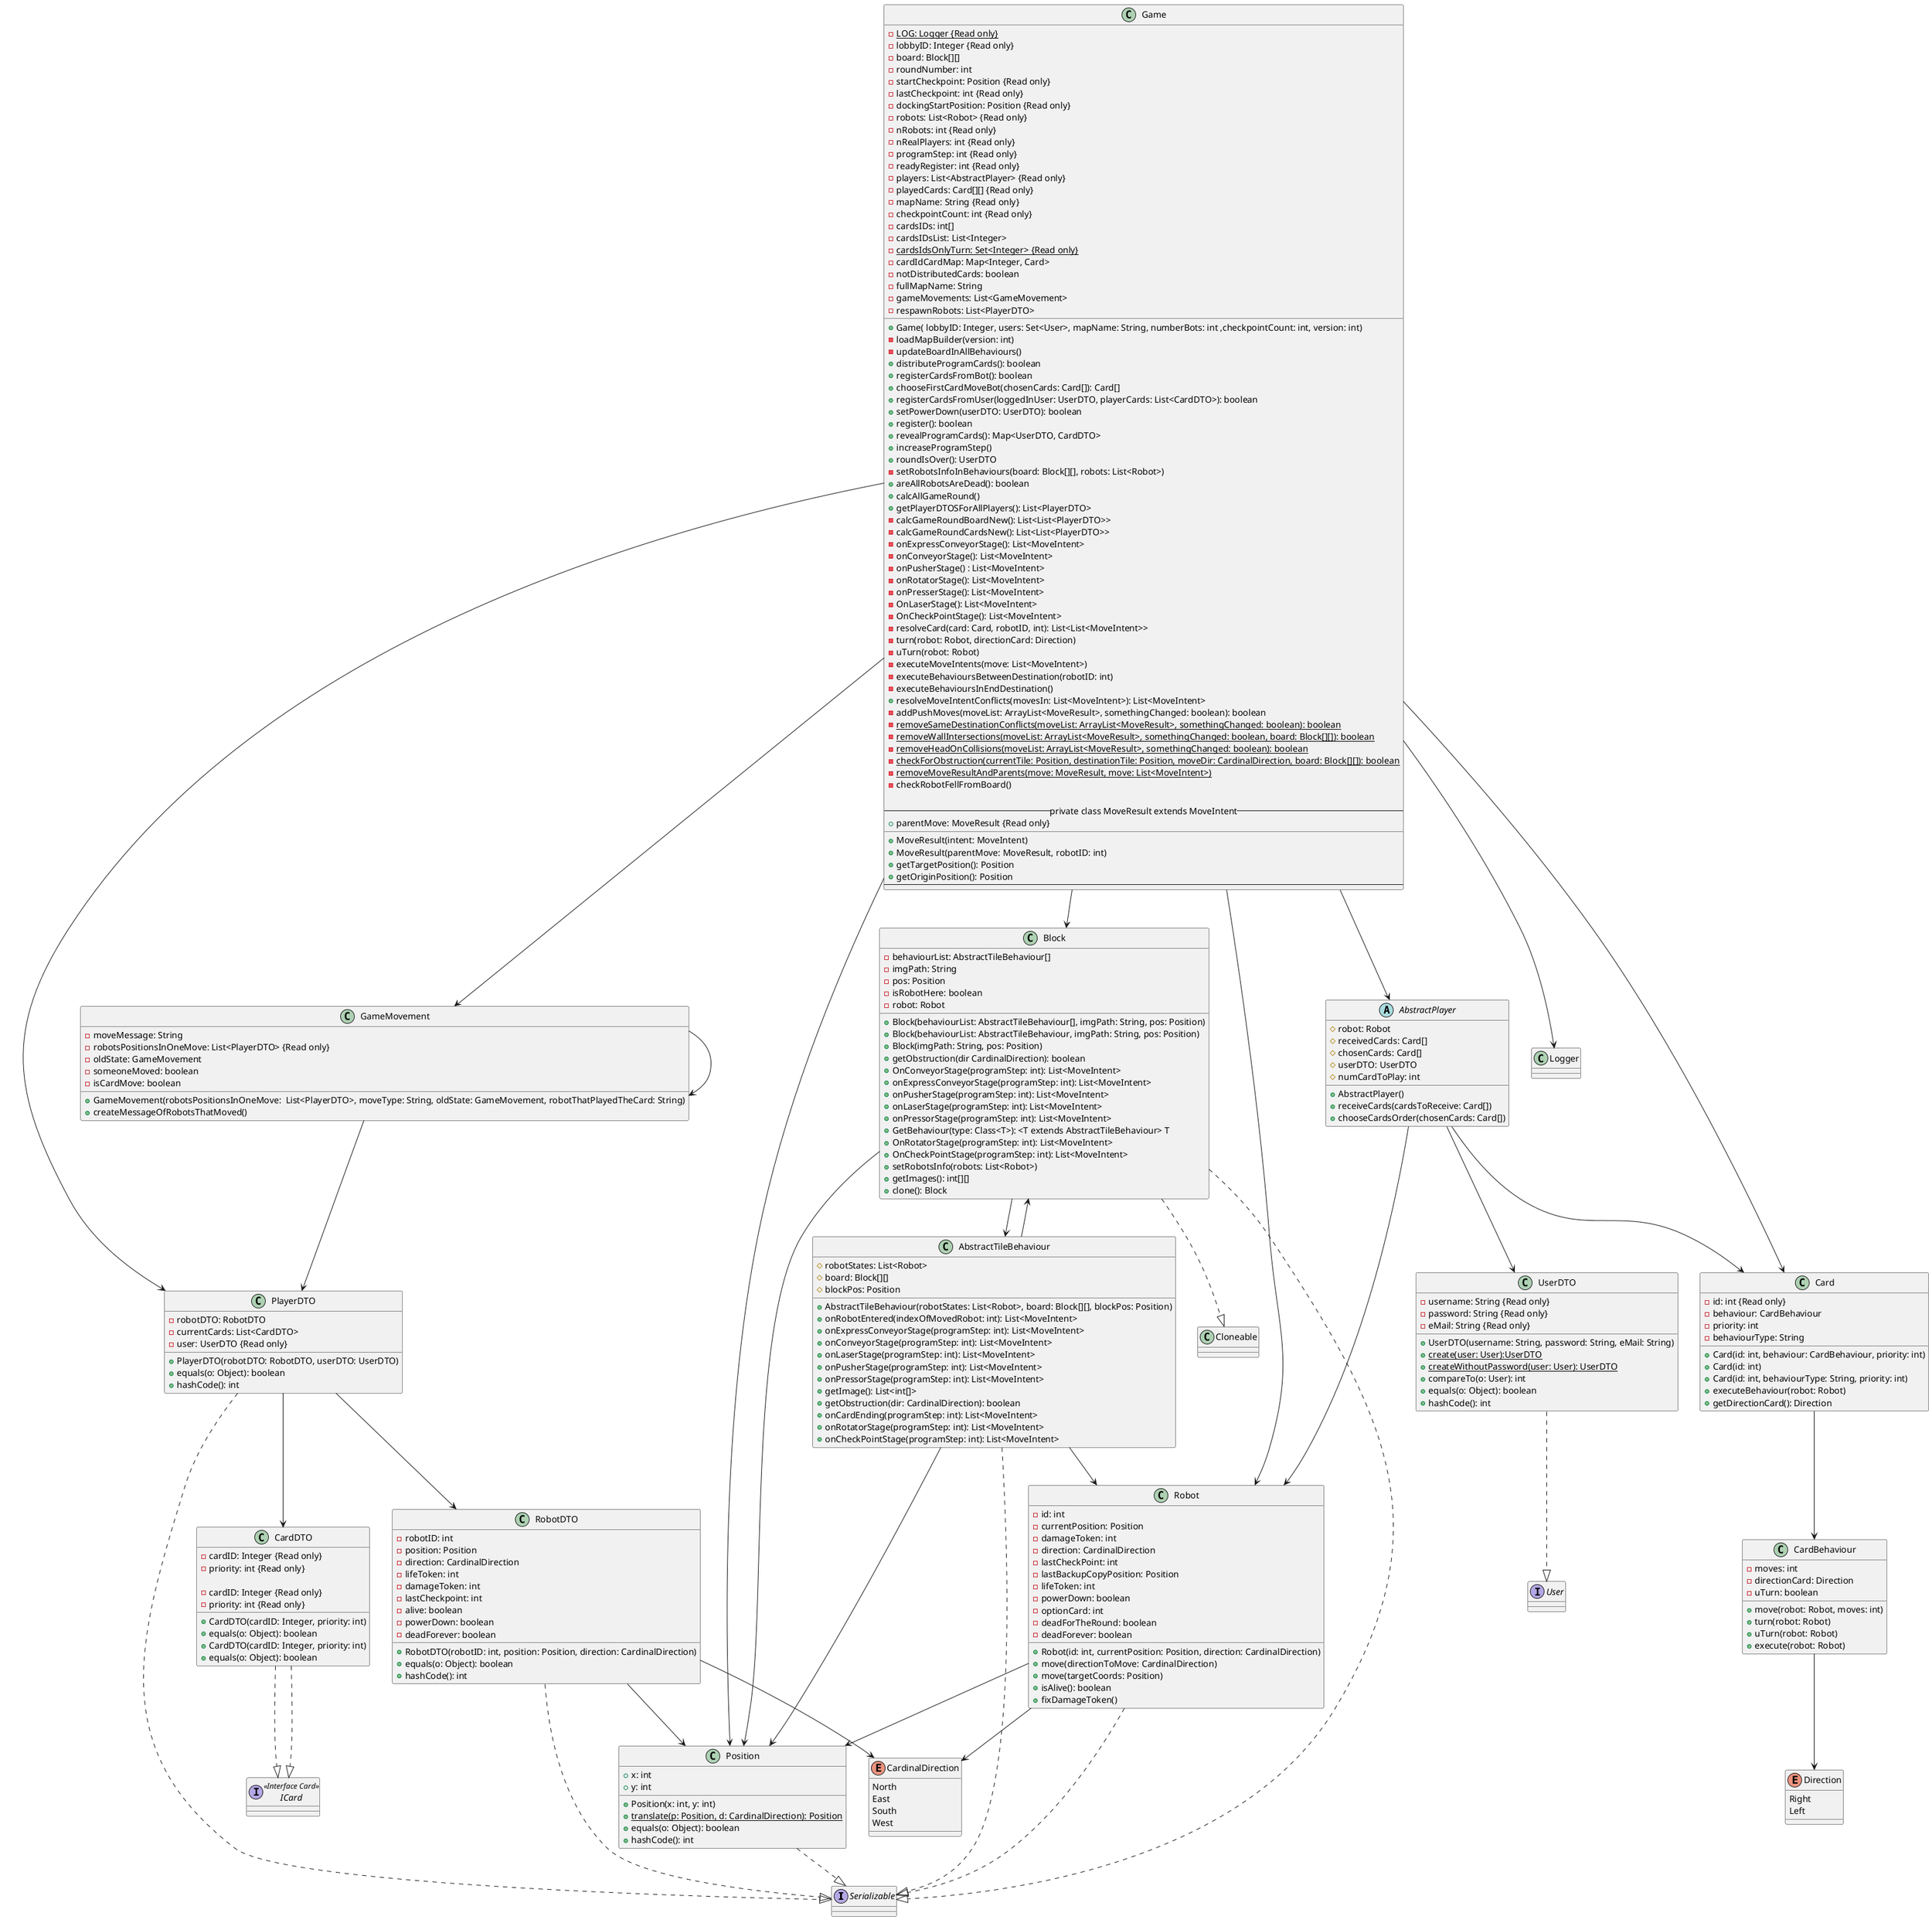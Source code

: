 @startuml
interface Serializable
interface User
interface ICard <<Interface Card>>

Game --> Logger
Game --> Block
Game --> Position
Game --> Robot
Game --> Card
Game --> GameMovement
Game --> PlayerDTO
Game --> AbstractPlayer

AbstractPlayer --> Robot
AbstractPlayer --> Card
AbstractPlayer --> UserDTO

UserDTO ..|> User

Card --> CardBehaviour

CardBehaviour --> Direction

GameMovement --> PlayerDTO
GameMovement --> GameMovement

PlayerDTO ..|> Serializable
PlayerDTO --> RobotDTO
PlayerDTO --> CardDTO

CardDTO ..|> ICard

RobotDTO ..|> Serializable
RobotDTO --> Position
RobotDTO --> CardinalDirection

Block ..|> Serializable
Block ..|> Cloneable
Block --> AbstractTileBehaviour
Block --> Position

AbstractTileBehaviour ..|> Serializable
AbstractTileBehaviour --> Robot
AbstractTileBehaviour --> Block
AbstractTileBehaviour --> Position

Position ..|> Serializable

Robot ..|> Serializable
Robot --> Position
Robot --> CardinalDirection

CardDTO ..|> ICard

class CardDTO{
    - cardID: Integer {Read only}
    - priority: int {Read only}

    + CardDTO(cardID: Integer, priority: int)
    + equals(o: Object): boolean
}
class Robot{
    - id: int
    - currentPosition: Position
    - damageToken: int
    - direction: CardinalDirection
    - lastCheckPoint: int
    - lastBackupCopyPosition: Position
    - lifeToken: int
    - powerDown: boolean
    - optionCard: int
    - deadForTheRound: boolean
    - deadForever: boolean

    + Robot(id: int, currentPosition: Position, direction: CardinalDirection)
    + move(directionToMove: CardinalDirection)
    + move(targetCoords: Position)
    + isAlive(): boolean
    + fixDamageToken()
}
class Position{
    + x: int
    + y: int

    + Position(x: int, y: int)
    + {static} translate(p: Position, d: CardinalDirection): Position
    + equals(o: Object): boolean
    + hashCode(): int
}
class AbstractTileBehaviour{
    # robotStates: List<Robot>
    # board: Block[][]
    # blockPos: Position

    + AbstractTileBehaviour(robotStates: List<Robot>, board: Block[][], blockPos: Position)
    + onRobotEntered(indexOfMovedRobot: int): List<MoveIntent>
    + onExpressConveyorStage(programStep: int): List<MoveIntent>
    + onConveyorStage(programStep: int): List<MoveIntent>
    + onLaserStage(programStep: int): List<MoveIntent>
    + onPusherStage(programStep: int): List<MoveIntent>
    + onPressorStage(programStep: int): List<MoveIntent>
    + getImage(): List<int[]>
    + getObstruction(dir: CardinalDirection): boolean
    + onCardEnding(programStep: int): List<MoveIntent>
    + onRotatorStage(programStep: int): List<MoveIntent>
    + onCheckPointStage(programStep: int): List<MoveIntent>
}
class Block{
    - behaviourList: AbstractTileBehaviour[]
    - imgPath: String
    - pos: Position
    - isRobotHere: boolean
    - robot: Robot

    + Block(behaviourList: AbstractTileBehaviour[], imgPath: String, pos: Position)
    + Block(behaviourList: AbstractTileBehaviour, imgPath: String, pos: Position)
    + Block(imgPath: String, pos: Position)
    + getObstruction(dir CardinalDirection): boolean
    + OnConveyorStage(programStep: int): List<MoveIntent>
    + onExpressConveyorStage(programStep: int): List<MoveIntent>
    + onPusherStage(programStep: int): List<MoveIntent>
    + onLaserStage(programStep: int): List<MoveIntent>
    + onPressorStage(programStep: int): List<MoveIntent>
    + GetBehaviour(type: Class<T>): <T extends AbstractTileBehaviour> T
    + OnRotatorStage(programStep: int): List<MoveIntent>
    + OnCheckPointStage(programStep: int): List<MoveIntent>
    + setRobotsInfo(robots: List<Robot>)
    + getImages(): int[][]
    + clone(): Block
}
enum CardinalDirection{
    North
    East
    South
    West
}
class RobotDTO{
    - robotID: int
    - position: Position
    - direction: CardinalDirection
    - lifeToken: int
    - damageToken: int
    - lastCheckpoint: int
    - alive: boolean
    - powerDown: boolean
    - deadForever: boolean

    + RobotDTO(robotID: int, position: Position, direction: CardinalDirection)
    + equals(o: Object): boolean
    + hashCode(): int

}
class CardDTO{
    - cardID: Integer {Read only}
    - priority: int {Read only}

    + CardDTO(cardID: Integer, priority: int)
    + equals(o: Object): boolean
}
class PlayerDTO{
    - robotDTO: RobotDTO
    - currentCards: List<CardDTO>
    - user: UserDTO {Read only}

    + PlayerDTO(robotDTO: RobotDTO, userDTO: UserDTO)
    + equals(o: Object): boolean
    + hashCode(): int
}
class GameMovement{
    - moveMessage: String
    - robotsPositionsInOneMove: List<PlayerDTO> {Read only}
    - oldState: GameMovement
    - someoneMoved: boolean
    - isCardMove: boolean

    + GameMovement(robotsPositionsInOneMove:  List<PlayerDTO>, moveType: String, oldState: GameMovement, robotThatPlayedTheCard: String)
    + createMessageOfRobotsThatMoved()

}
enum Direction{
Right
Left
}
class CardBehaviour{
    - moves: int
    - directionCard: Direction
    - uTurn: boolean

    + move(robot: Robot, moves: int)
    + turn(robot: Robot)
    + uTurn(robot: Robot)
    + execute(robot: Robot)
}
class Card{
    - id: int {Read only}
    - behaviour: CardBehaviour
    - priority: int
    - behaviourType: String

    + Card(id: int, behaviour: CardBehaviour, priority: int)
    + Card(id: int)
    + Card(id: int, behaviourType: String, priority: int)
    + executeBehaviour(robot: Robot)
    + getDirectionCard(): Direction

}
class UserDTO{
    - username: String {Read only}
    - password: String {Read only}
    - eMail: String {Read only}

    + UserDTO(username: String, password: String, eMail: String)
    + {static} create(user: User):UserDTO
    + {static} createWithoutPassword(user: User): UserDTO
    + compareTo(o: User): int
    + equals(o: Object): boolean
    + hashCode(): int
}
abstract class AbstractPlayer{
    # robot: Robot
    # receivedCards: Card[]
    # chosenCards: Card[]
    # userDTO: UserDTO
    # numCardToPlay: int

    + AbstractPlayer()
    + receiveCards(cardsToReceive: Card[])
    + chooseCardsOrder(chosenCards: Card[])
}
class Game {
    - {static} LOG: Logger {Read only}
    - lobbyID: Integer {Read only}
    - board: Block[][]
    - roundNumber: int
    - startCheckpoint: Position {Read only}
    - lastCheckpoint: int {Read only}
    - dockingStartPosition: Position {Read only}
    - robots: List<Robot> {Read only}
    - nRobots: int {Read only}
    - nRealPlayers: int {Read only}
    - programStep: int {Read only}
    - readyRegister: int {Read only}
    - players: List<AbstractPlayer> {Read only}
    - playedCards: Card[][] {Read only}
    - mapName: String {Read only}
    - checkpointCount: int {Read only}
    - cardsIDs: int[]
    - cardsIDsList: List<Integer>
    - {static} cardsIdsOnlyTurn: Set<Integer> {Read only}
    - cardIdCardMap: Map<Integer, Card>
    - notDistributedCards: boolean
    - fullMapName: String
    - gameMovements: List<GameMovement>
    - respawnRobots: List<PlayerDTO>
__
    + Game( lobbyID: Integer, users: Set<User>, mapName: String, numberBots: int ,checkpointCount: int, version: int)
    - loadMapBuilder(version: int)
    - updateBoardInAllBehaviours()
    + distributeProgramCards(): boolean
    + registerCardsFromBot(): boolean
    + chooseFirstCardMoveBot(chosenCards: Card[]): Card[]
    + registerCardsFromUser(loggedInUser: UserDTO, playerCards: List<CardDTO>): boolean
    + setPowerDown(userDTO: UserDTO): boolean
    + register(): boolean
    + revealProgramCards(): Map<UserDTO, CardDTO>
    + increaseProgramStep()
    + roundIsOver(): UserDTO
    - setRobotsInfoInBehaviours(board: Block[][], robots: List<Robot>)
    + areAllRobotsAreDead(): boolean
    + calcAllGameRound()
    + getPlayerDTOSForAllPlayers(): List<PlayerDTO>
    - calcGameRoundBoardNew(): List<List<PlayerDTO>>
    - calcGameRoundCardsNew(): List<List<PlayerDTO>>
    - onExpressConveyorStage(): List<MoveIntent>
    - onConveyorStage(): List<MoveIntent>
    - onPusherStage() : List<MoveIntent>
    - onRotatorStage(): List<MoveIntent>
    - onPresserStage(): List<MoveIntent>
    - OnLaserStage(): List<MoveIntent>
    - OnCheckPointStage(): List<MoveIntent>
    - resolveCard(card: Card, robotID, int): List<List<MoveIntent>>
    - turn(robot: Robot, directionCard: Direction)
    - uTurn(robot: Robot)
    - executeMoveIntents(move: List<MoveIntent>)
    - executeBehavioursBetweenDestination(robotID: int)
    - executeBehavioursInEndDestination()
    + resolveMoveIntentConflicts(movesIn: List<MoveIntent>): List<MoveIntent>
    - addPushMoves(moveList: ArrayList<MoveResult>, somethingChanged: boolean): boolean
    - {static} removeSameDestinationConflicts(moveList: ArrayList<MoveResult>, somethingChanged: boolean): boolean
    - {static} removeWallIntersections(moveList: ArrayList<MoveResult>, somethingChanged: boolean, board: Block[][]): boolean
    - {static} removeHeadOnCollisions(moveList: ArrayList<MoveResult>, somethingChanged: boolean): boolean
    - {static} checkForObstruction(currentTile: Position, destinationTile: Position, moveDir: CardinalDirection, board: Block[][]): boolean
    - {static} removeMoveResultAndParents(move: MoveResult, move: List<MoveIntent>)
    - checkRobotFellFromBoard()

    --private class MoveResult extends MoveIntent--
    + parentMove: MoveResult {Read only}
__
    + MoveResult(intent: MoveIntent)
    + MoveResult(parentMove: MoveResult, robotID: int)
    + getTargetPosition(): Position
    + getOriginPosition(): Position
--
}

@enduml